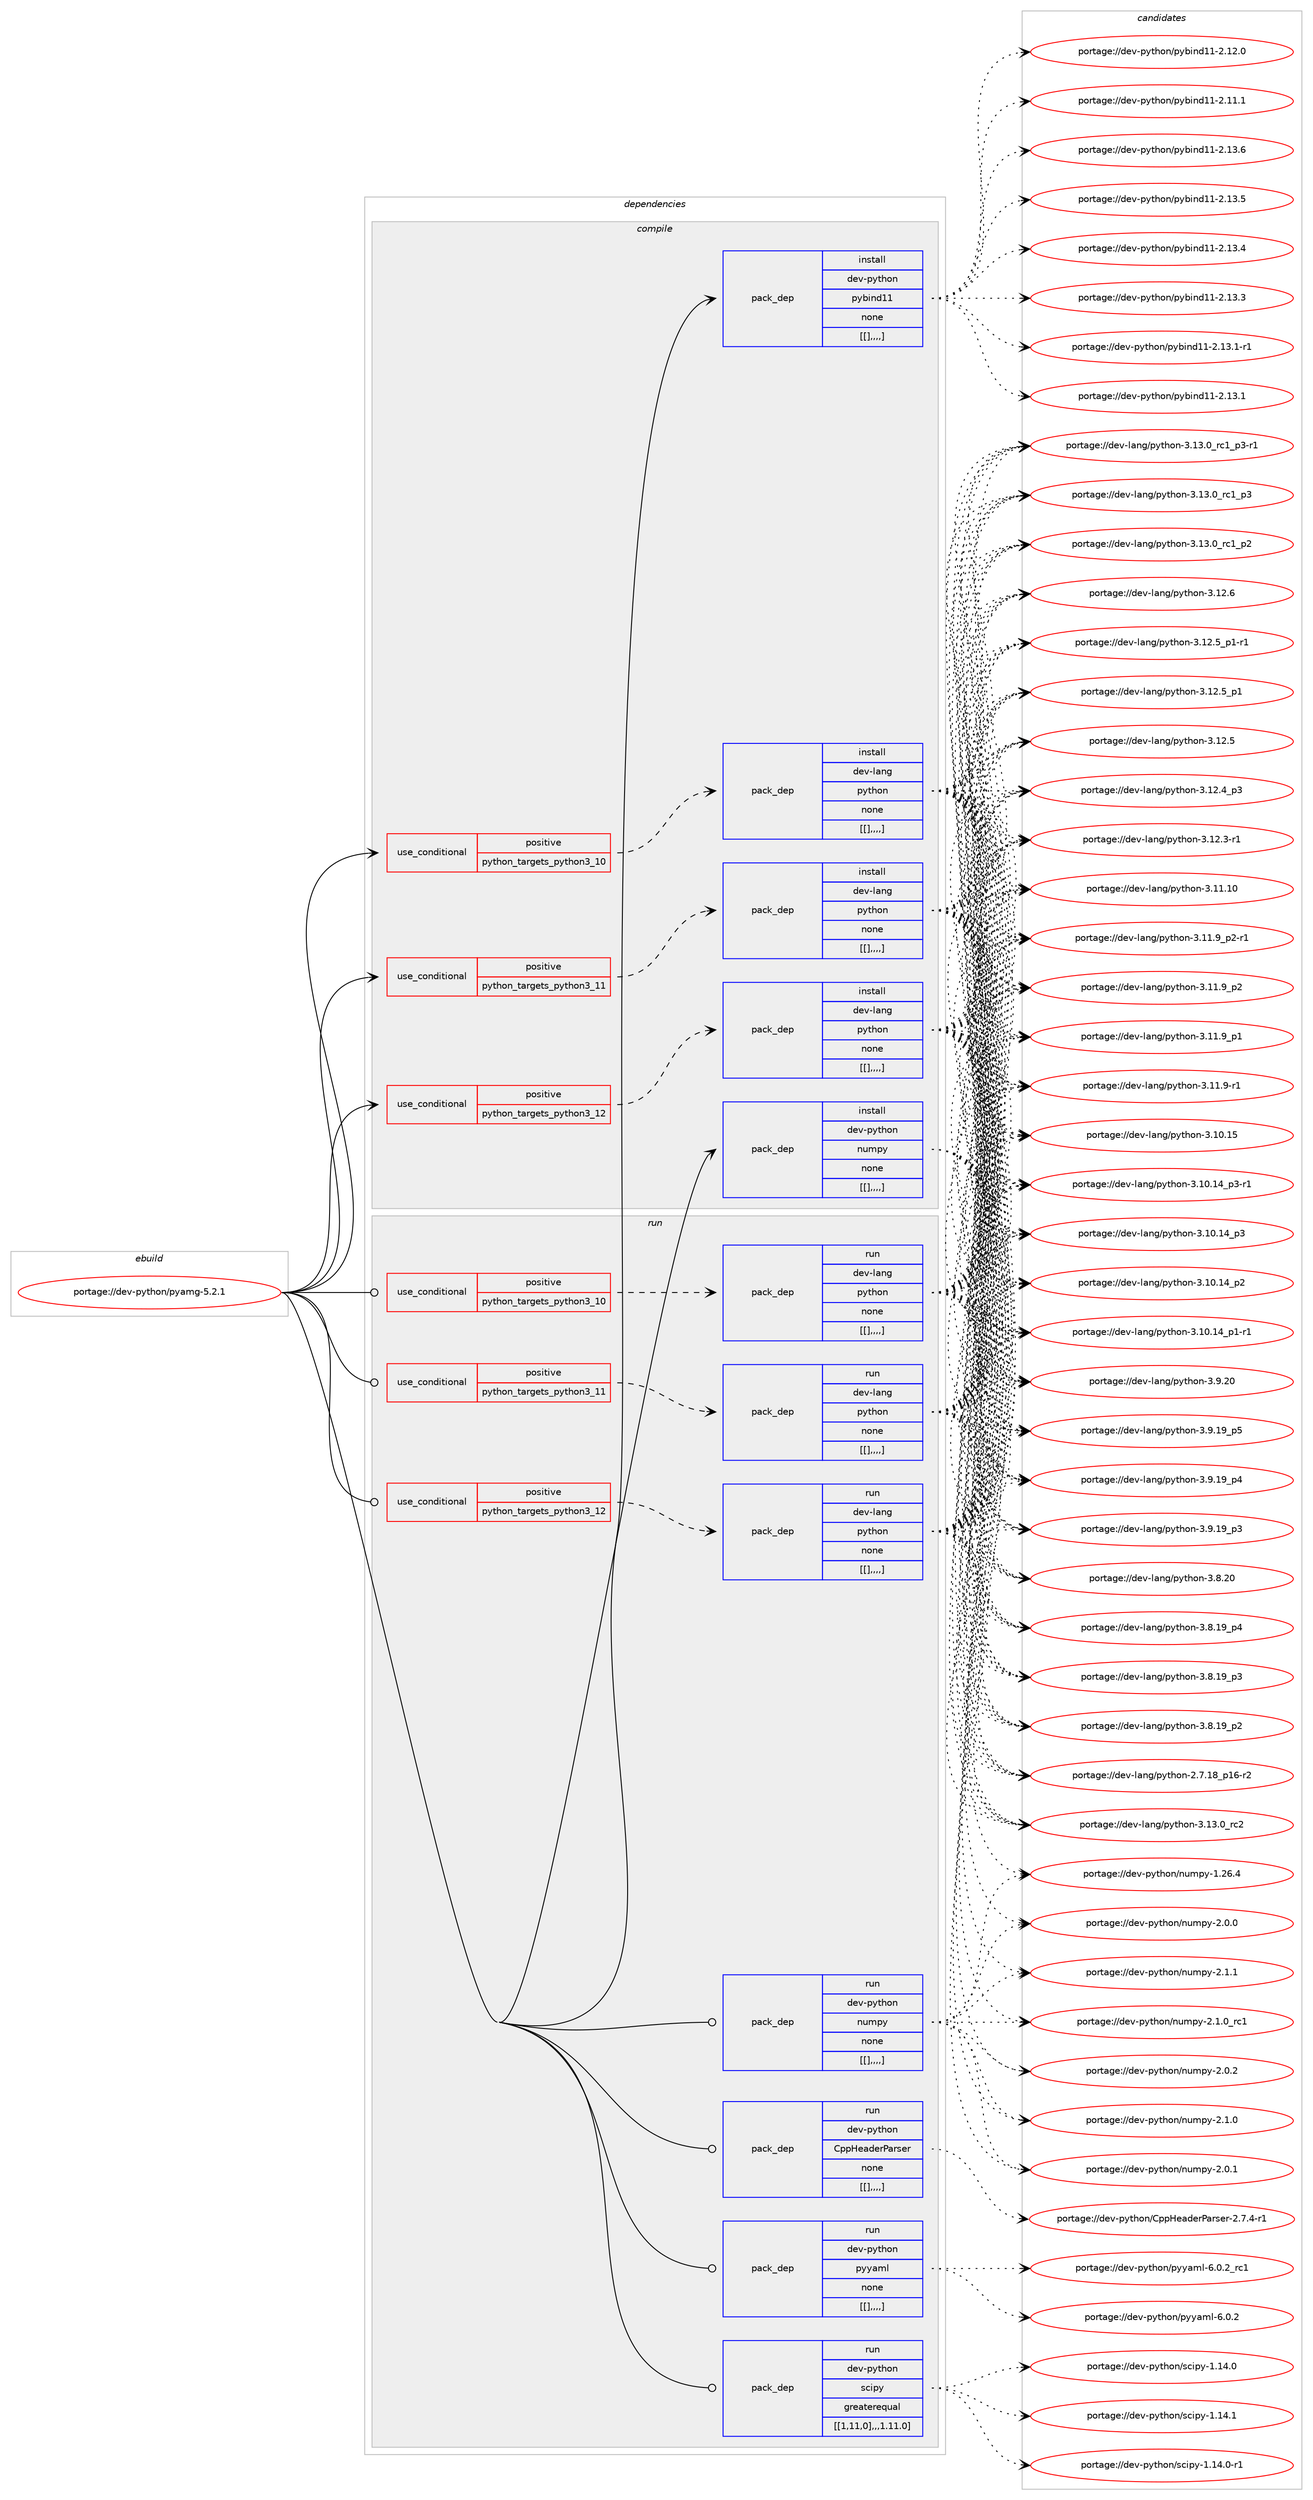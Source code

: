 digraph prolog {

# *************
# Graph options
# *************

newrank=true;
concentrate=true;
compound=true;
graph [rankdir=LR,fontname=Helvetica,fontsize=10,ranksep=1.5];#, ranksep=2.5, nodesep=0.2];
edge  [arrowhead=vee];
node  [fontname=Helvetica,fontsize=10];

# **********
# The ebuild
# **********

subgraph cluster_leftcol {
color=gray;
label=<<i>ebuild</i>>;
id [label="portage://dev-python/pyamg-5.2.1", color=red, width=4, href="../dev-python/pyamg-5.2.1.svg"];
}

# ****************
# The dependencies
# ****************

subgraph cluster_midcol {
color=gray;
label=<<i>dependencies</i>>;
subgraph cluster_compile {
fillcolor="#eeeeee";
style=filled;
label=<<i>compile</i>>;
subgraph cond37279 {
dependency157007 [label=<<TABLE BORDER="0" CELLBORDER="1" CELLSPACING="0" CELLPADDING="4"><TR><TD ROWSPAN="3" CELLPADDING="10">use_conditional</TD></TR><TR><TD>positive</TD></TR><TR><TD>python_targets_python3_10</TD></TR></TABLE>>, shape=none, color=red];
subgraph pack118508 {
dependency157008 [label=<<TABLE BORDER="0" CELLBORDER="1" CELLSPACING="0" CELLPADDING="4" WIDTH="220"><TR><TD ROWSPAN="6" CELLPADDING="30">pack_dep</TD></TR><TR><TD WIDTH="110">install</TD></TR><TR><TD>dev-lang</TD></TR><TR><TD>python</TD></TR><TR><TD>none</TD></TR><TR><TD>[[],,,,]</TD></TR></TABLE>>, shape=none, color=blue];
}
dependency157007:e -> dependency157008:w [weight=20,style="dashed",arrowhead="vee"];
}
id:e -> dependency157007:w [weight=20,style="solid",arrowhead="vee"];
subgraph cond37280 {
dependency157009 [label=<<TABLE BORDER="0" CELLBORDER="1" CELLSPACING="0" CELLPADDING="4"><TR><TD ROWSPAN="3" CELLPADDING="10">use_conditional</TD></TR><TR><TD>positive</TD></TR><TR><TD>python_targets_python3_11</TD></TR></TABLE>>, shape=none, color=red];
subgraph pack118509 {
dependency157010 [label=<<TABLE BORDER="0" CELLBORDER="1" CELLSPACING="0" CELLPADDING="4" WIDTH="220"><TR><TD ROWSPAN="6" CELLPADDING="30">pack_dep</TD></TR><TR><TD WIDTH="110">install</TD></TR><TR><TD>dev-lang</TD></TR><TR><TD>python</TD></TR><TR><TD>none</TD></TR><TR><TD>[[],,,,]</TD></TR></TABLE>>, shape=none, color=blue];
}
dependency157009:e -> dependency157010:w [weight=20,style="dashed",arrowhead="vee"];
}
id:e -> dependency157009:w [weight=20,style="solid",arrowhead="vee"];
subgraph cond37281 {
dependency157011 [label=<<TABLE BORDER="0" CELLBORDER="1" CELLSPACING="0" CELLPADDING="4"><TR><TD ROWSPAN="3" CELLPADDING="10">use_conditional</TD></TR><TR><TD>positive</TD></TR><TR><TD>python_targets_python3_12</TD></TR></TABLE>>, shape=none, color=red];
subgraph pack118510 {
dependency157012 [label=<<TABLE BORDER="0" CELLBORDER="1" CELLSPACING="0" CELLPADDING="4" WIDTH="220"><TR><TD ROWSPAN="6" CELLPADDING="30">pack_dep</TD></TR><TR><TD WIDTH="110">install</TD></TR><TR><TD>dev-lang</TD></TR><TR><TD>python</TD></TR><TR><TD>none</TD></TR><TR><TD>[[],,,,]</TD></TR></TABLE>>, shape=none, color=blue];
}
dependency157011:e -> dependency157012:w [weight=20,style="dashed",arrowhead="vee"];
}
id:e -> dependency157011:w [weight=20,style="solid",arrowhead="vee"];
subgraph pack118511 {
dependency157013 [label=<<TABLE BORDER="0" CELLBORDER="1" CELLSPACING="0" CELLPADDING="4" WIDTH="220"><TR><TD ROWSPAN="6" CELLPADDING="30">pack_dep</TD></TR><TR><TD WIDTH="110">install</TD></TR><TR><TD>dev-python</TD></TR><TR><TD>numpy</TD></TR><TR><TD>none</TD></TR><TR><TD>[[],,,,]</TD></TR></TABLE>>, shape=none, color=blue];
}
id:e -> dependency157013:w [weight=20,style="solid",arrowhead="vee"];
subgraph pack118512 {
dependency157014 [label=<<TABLE BORDER="0" CELLBORDER="1" CELLSPACING="0" CELLPADDING="4" WIDTH="220"><TR><TD ROWSPAN="6" CELLPADDING="30">pack_dep</TD></TR><TR><TD WIDTH="110">install</TD></TR><TR><TD>dev-python</TD></TR><TR><TD>pybind11</TD></TR><TR><TD>none</TD></TR><TR><TD>[[],,,,]</TD></TR></TABLE>>, shape=none, color=blue];
}
id:e -> dependency157014:w [weight=20,style="solid",arrowhead="vee"];
}
subgraph cluster_compileandrun {
fillcolor="#eeeeee";
style=filled;
label=<<i>compile and run</i>>;
}
subgraph cluster_run {
fillcolor="#eeeeee";
style=filled;
label=<<i>run</i>>;
subgraph cond37282 {
dependency157015 [label=<<TABLE BORDER="0" CELLBORDER="1" CELLSPACING="0" CELLPADDING="4"><TR><TD ROWSPAN="3" CELLPADDING="10">use_conditional</TD></TR><TR><TD>positive</TD></TR><TR><TD>python_targets_python3_10</TD></TR></TABLE>>, shape=none, color=red];
subgraph pack118513 {
dependency157016 [label=<<TABLE BORDER="0" CELLBORDER="1" CELLSPACING="0" CELLPADDING="4" WIDTH="220"><TR><TD ROWSPAN="6" CELLPADDING="30">pack_dep</TD></TR><TR><TD WIDTH="110">run</TD></TR><TR><TD>dev-lang</TD></TR><TR><TD>python</TD></TR><TR><TD>none</TD></TR><TR><TD>[[],,,,]</TD></TR></TABLE>>, shape=none, color=blue];
}
dependency157015:e -> dependency157016:w [weight=20,style="dashed",arrowhead="vee"];
}
id:e -> dependency157015:w [weight=20,style="solid",arrowhead="odot"];
subgraph cond37283 {
dependency157017 [label=<<TABLE BORDER="0" CELLBORDER="1" CELLSPACING="0" CELLPADDING="4"><TR><TD ROWSPAN="3" CELLPADDING="10">use_conditional</TD></TR><TR><TD>positive</TD></TR><TR><TD>python_targets_python3_11</TD></TR></TABLE>>, shape=none, color=red];
subgraph pack118514 {
dependency157018 [label=<<TABLE BORDER="0" CELLBORDER="1" CELLSPACING="0" CELLPADDING="4" WIDTH="220"><TR><TD ROWSPAN="6" CELLPADDING="30">pack_dep</TD></TR><TR><TD WIDTH="110">run</TD></TR><TR><TD>dev-lang</TD></TR><TR><TD>python</TD></TR><TR><TD>none</TD></TR><TR><TD>[[],,,,]</TD></TR></TABLE>>, shape=none, color=blue];
}
dependency157017:e -> dependency157018:w [weight=20,style="dashed",arrowhead="vee"];
}
id:e -> dependency157017:w [weight=20,style="solid",arrowhead="odot"];
subgraph cond37284 {
dependency157019 [label=<<TABLE BORDER="0" CELLBORDER="1" CELLSPACING="0" CELLPADDING="4"><TR><TD ROWSPAN="3" CELLPADDING="10">use_conditional</TD></TR><TR><TD>positive</TD></TR><TR><TD>python_targets_python3_12</TD></TR></TABLE>>, shape=none, color=red];
subgraph pack118515 {
dependency157020 [label=<<TABLE BORDER="0" CELLBORDER="1" CELLSPACING="0" CELLPADDING="4" WIDTH="220"><TR><TD ROWSPAN="6" CELLPADDING="30">pack_dep</TD></TR><TR><TD WIDTH="110">run</TD></TR><TR><TD>dev-lang</TD></TR><TR><TD>python</TD></TR><TR><TD>none</TD></TR><TR><TD>[[],,,,]</TD></TR></TABLE>>, shape=none, color=blue];
}
dependency157019:e -> dependency157020:w [weight=20,style="dashed",arrowhead="vee"];
}
id:e -> dependency157019:w [weight=20,style="solid",arrowhead="odot"];
subgraph pack118516 {
dependency157021 [label=<<TABLE BORDER="0" CELLBORDER="1" CELLSPACING="0" CELLPADDING="4" WIDTH="220"><TR><TD ROWSPAN="6" CELLPADDING="30">pack_dep</TD></TR><TR><TD WIDTH="110">run</TD></TR><TR><TD>dev-python</TD></TR><TR><TD>CppHeaderParser</TD></TR><TR><TD>none</TD></TR><TR><TD>[[],,,,]</TD></TR></TABLE>>, shape=none, color=blue];
}
id:e -> dependency157021:w [weight=20,style="solid",arrowhead="odot"];
subgraph pack118517 {
dependency157022 [label=<<TABLE BORDER="0" CELLBORDER="1" CELLSPACING="0" CELLPADDING="4" WIDTH="220"><TR><TD ROWSPAN="6" CELLPADDING="30">pack_dep</TD></TR><TR><TD WIDTH="110">run</TD></TR><TR><TD>dev-python</TD></TR><TR><TD>numpy</TD></TR><TR><TD>none</TD></TR><TR><TD>[[],,,,]</TD></TR></TABLE>>, shape=none, color=blue];
}
id:e -> dependency157022:w [weight=20,style="solid",arrowhead="odot"];
subgraph pack118518 {
dependency157023 [label=<<TABLE BORDER="0" CELLBORDER="1" CELLSPACING="0" CELLPADDING="4" WIDTH="220"><TR><TD ROWSPAN="6" CELLPADDING="30">pack_dep</TD></TR><TR><TD WIDTH="110">run</TD></TR><TR><TD>dev-python</TD></TR><TR><TD>pyyaml</TD></TR><TR><TD>none</TD></TR><TR><TD>[[],,,,]</TD></TR></TABLE>>, shape=none, color=blue];
}
id:e -> dependency157023:w [weight=20,style="solid",arrowhead="odot"];
subgraph pack118519 {
dependency157024 [label=<<TABLE BORDER="0" CELLBORDER="1" CELLSPACING="0" CELLPADDING="4" WIDTH="220"><TR><TD ROWSPAN="6" CELLPADDING="30">pack_dep</TD></TR><TR><TD WIDTH="110">run</TD></TR><TR><TD>dev-python</TD></TR><TR><TD>scipy</TD></TR><TR><TD>greaterequal</TD></TR><TR><TD>[[1,11,0],,,1.11.0]</TD></TR></TABLE>>, shape=none, color=blue];
}
id:e -> dependency157024:w [weight=20,style="solid",arrowhead="odot"];
}
}

# **************
# The candidates
# **************

subgraph cluster_choices {
rank=same;
color=gray;
label=<<i>candidates</i>>;

subgraph choice118508 {
color=black;
nodesep=1;
choice10010111845108971101034711212111610411111045514649514648951149950 [label="portage://dev-lang/python-3.13.0_rc2", color=red, width=4,href="../dev-lang/python-3.13.0_rc2.svg"];
choice1001011184510897110103471121211161041111104551464951464895114994995112514511449 [label="portage://dev-lang/python-3.13.0_rc1_p3-r1", color=red, width=4,href="../dev-lang/python-3.13.0_rc1_p3-r1.svg"];
choice100101118451089711010347112121116104111110455146495146489511499499511251 [label="portage://dev-lang/python-3.13.0_rc1_p3", color=red, width=4,href="../dev-lang/python-3.13.0_rc1_p3.svg"];
choice100101118451089711010347112121116104111110455146495146489511499499511250 [label="portage://dev-lang/python-3.13.0_rc1_p2", color=red, width=4,href="../dev-lang/python-3.13.0_rc1_p2.svg"];
choice10010111845108971101034711212111610411111045514649504654 [label="portage://dev-lang/python-3.12.6", color=red, width=4,href="../dev-lang/python-3.12.6.svg"];
choice1001011184510897110103471121211161041111104551464950465395112494511449 [label="portage://dev-lang/python-3.12.5_p1-r1", color=red, width=4,href="../dev-lang/python-3.12.5_p1-r1.svg"];
choice100101118451089711010347112121116104111110455146495046539511249 [label="portage://dev-lang/python-3.12.5_p1", color=red, width=4,href="../dev-lang/python-3.12.5_p1.svg"];
choice10010111845108971101034711212111610411111045514649504653 [label="portage://dev-lang/python-3.12.5", color=red, width=4,href="../dev-lang/python-3.12.5.svg"];
choice100101118451089711010347112121116104111110455146495046529511251 [label="portage://dev-lang/python-3.12.4_p3", color=red, width=4,href="../dev-lang/python-3.12.4_p3.svg"];
choice100101118451089711010347112121116104111110455146495046514511449 [label="portage://dev-lang/python-3.12.3-r1", color=red, width=4,href="../dev-lang/python-3.12.3-r1.svg"];
choice1001011184510897110103471121211161041111104551464949464948 [label="portage://dev-lang/python-3.11.10", color=red, width=4,href="../dev-lang/python-3.11.10.svg"];
choice1001011184510897110103471121211161041111104551464949465795112504511449 [label="portage://dev-lang/python-3.11.9_p2-r1", color=red, width=4,href="../dev-lang/python-3.11.9_p2-r1.svg"];
choice100101118451089711010347112121116104111110455146494946579511250 [label="portage://dev-lang/python-3.11.9_p2", color=red, width=4,href="../dev-lang/python-3.11.9_p2.svg"];
choice100101118451089711010347112121116104111110455146494946579511249 [label="portage://dev-lang/python-3.11.9_p1", color=red, width=4,href="../dev-lang/python-3.11.9_p1.svg"];
choice100101118451089711010347112121116104111110455146494946574511449 [label="portage://dev-lang/python-3.11.9-r1", color=red, width=4,href="../dev-lang/python-3.11.9-r1.svg"];
choice1001011184510897110103471121211161041111104551464948464953 [label="portage://dev-lang/python-3.10.15", color=red, width=4,href="../dev-lang/python-3.10.15.svg"];
choice100101118451089711010347112121116104111110455146494846495295112514511449 [label="portage://dev-lang/python-3.10.14_p3-r1", color=red, width=4,href="../dev-lang/python-3.10.14_p3-r1.svg"];
choice10010111845108971101034711212111610411111045514649484649529511251 [label="portage://dev-lang/python-3.10.14_p3", color=red, width=4,href="../dev-lang/python-3.10.14_p3.svg"];
choice10010111845108971101034711212111610411111045514649484649529511250 [label="portage://dev-lang/python-3.10.14_p2", color=red, width=4,href="../dev-lang/python-3.10.14_p2.svg"];
choice100101118451089711010347112121116104111110455146494846495295112494511449 [label="portage://dev-lang/python-3.10.14_p1-r1", color=red, width=4,href="../dev-lang/python-3.10.14_p1-r1.svg"];
choice10010111845108971101034711212111610411111045514657465048 [label="portage://dev-lang/python-3.9.20", color=red, width=4,href="../dev-lang/python-3.9.20.svg"];
choice100101118451089711010347112121116104111110455146574649579511253 [label="portage://dev-lang/python-3.9.19_p5", color=red, width=4,href="../dev-lang/python-3.9.19_p5.svg"];
choice100101118451089711010347112121116104111110455146574649579511252 [label="portage://dev-lang/python-3.9.19_p4", color=red, width=4,href="../dev-lang/python-3.9.19_p4.svg"];
choice100101118451089711010347112121116104111110455146574649579511251 [label="portage://dev-lang/python-3.9.19_p3", color=red, width=4,href="../dev-lang/python-3.9.19_p3.svg"];
choice10010111845108971101034711212111610411111045514656465048 [label="portage://dev-lang/python-3.8.20", color=red, width=4,href="../dev-lang/python-3.8.20.svg"];
choice100101118451089711010347112121116104111110455146564649579511252 [label="portage://dev-lang/python-3.8.19_p4", color=red, width=4,href="../dev-lang/python-3.8.19_p4.svg"];
choice100101118451089711010347112121116104111110455146564649579511251 [label="portage://dev-lang/python-3.8.19_p3", color=red, width=4,href="../dev-lang/python-3.8.19_p3.svg"];
choice100101118451089711010347112121116104111110455146564649579511250 [label="portage://dev-lang/python-3.8.19_p2", color=red, width=4,href="../dev-lang/python-3.8.19_p2.svg"];
choice100101118451089711010347112121116104111110455046554649569511249544511450 [label="portage://dev-lang/python-2.7.18_p16-r2", color=red, width=4,href="../dev-lang/python-2.7.18_p16-r2.svg"];
dependency157008:e -> choice10010111845108971101034711212111610411111045514649514648951149950:w [style=dotted,weight="100"];
dependency157008:e -> choice1001011184510897110103471121211161041111104551464951464895114994995112514511449:w [style=dotted,weight="100"];
dependency157008:e -> choice100101118451089711010347112121116104111110455146495146489511499499511251:w [style=dotted,weight="100"];
dependency157008:e -> choice100101118451089711010347112121116104111110455146495146489511499499511250:w [style=dotted,weight="100"];
dependency157008:e -> choice10010111845108971101034711212111610411111045514649504654:w [style=dotted,weight="100"];
dependency157008:e -> choice1001011184510897110103471121211161041111104551464950465395112494511449:w [style=dotted,weight="100"];
dependency157008:e -> choice100101118451089711010347112121116104111110455146495046539511249:w [style=dotted,weight="100"];
dependency157008:e -> choice10010111845108971101034711212111610411111045514649504653:w [style=dotted,weight="100"];
dependency157008:e -> choice100101118451089711010347112121116104111110455146495046529511251:w [style=dotted,weight="100"];
dependency157008:e -> choice100101118451089711010347112121116104111110455146495046514511449:w [style=dotted,weight="100"];
dependency157008:e -> choice1001011184510897110103471121211161041111104551464949464948:w [style=dotted,weight="100"];
dependency157008:e -> choice1001011184510897110103471121211161041111104551464949465795112504511449:w [style=dotted,weight="100"];
dependency157008:e -> choice100101118451089711010347112121116104111110455146494946579511250:w [style=dotted,weight="100"];
dependency157008:e -> choice100101118451089711010347112121116104111110455146494946579511249:w [style=dotted,weight="100"];
dependency157008:e -> choice100101118451089711010347112121116104111110455146494946574511449:w [style=dotted,weight="100"];
dependency157008:e -> choice1001011184510897110103471121211161041111104551464948464953:w [style=dotted,weight="100"];
dependency157008:e -> choice100101118451089711010347112121116104111110455146494846495295112514511449:w [style=dotted,weight="100"];
dependency157008:e -> choice10010111845108971101034711212111610411111045514649484649529511251:w [style=dotted,weight="100"];
dependency157008:e -> choice10010111845108971101034711212111610411111045514649484649529511250:w [style=dotted,weight="100"];
dependency157008:e -> choice100101118451089711010347112121116104111110455146494846495295112494511449:w [style=dotted,weight="100"];
dependency157008:e -> choice10010111845108971101034711212111610411111045514657465048:w [style=dotted,weight="100"];
dependency157008:e -> choice100101118451089711010347112121116104111110455146574649579511253:w [style=dotted,weight="100"];
dependency157008:e -> choice100101118451089711010347112121116104111110455146574649579511252:w [style=dotted,weight="100"];
dependency157008:e -> choice100101118451089711010347112121116104111110455146574649579511251:w [style=dotted,weight="100"];
dependency157008:e -> choice10010111845108971101034711212111610411111045514656465048:w [style=dotted,weight="100"];
dependency157008:e -> choice100101118451089711010347112121116104111110455146564649579511252:w [style=dotted,weight="100"];
dependency157008:e -> choice100101118451089711010347112121116104111110455146564649579511251:w [style=dotted,weight="100"];
dependency157008:e -> choice100101118451089711010347112121116104111110455146564649579511250:w [style=dotted,weight="100"];
dependency157008:e -> choice100101118451089711010347112121116104111110455046554649569511249544511450:w [style=dotted,weight="100"];
}
subgraph choice118509 {
color=black;
nodesep=1;
choice10010111845108971101034711212111610411111045514649514648951149950 [label="portage://dev-lang/python-3.13.0_rc2", color=red, width=4,href="../dev-lang/python-3.13.0_rc2.svg"];
choice1001011184510897110103471121211161041111104551464951464895114994995112514511449 [label="portage://dev-lang/python-3.13.0_rc1_p3-r1", color=red, width=4,href="../dev-lang/python-3.13.0_rc1_p3-r1.svg"];
choice100101118451089711010347112121116104111110455146495146489511499499511251 [label="portage://dev-lang/python-3.13.0_rc1_p3", color=red, width=4,href="../dev-lang/python-3.13.0_rc1_p3.svg"];
choice100101118451089711010347112121116104111110455146495146489511499499511250 [label="portage://dev-lang/python-3.13.0_rc1_p2", color=red, width=4,href="../dev-lang/python-3.13.0_rc1_p2.svg"];
choice10010111845108971101034711212111610411111045514649504654 [label="portage://dev-lang/python-3.12.6", color=red, width=4,href="../dev-lang/python-3.12.6.svg"];
choice1001011184510897110103471121211161041111104551464950465395112494511449 [label="portage://dev-lang/python-3.12.5_p1-r1", color=red, width=4,href="../dev-lang/python-3.12.5_p1-r1.svg"];
choice100101118451089711010347112121116104111110455146495046539511249 [label="portage://dev-lang/python-3.12.5_p1", color=red, width=4,href="../dev-lang/python-3.12.5_p1.svg"];
choice10010111845108971101034711212111610411111045514649504653 [label="portage://dev-lang/python-3.12.5", color=red, width=4,href="../dev-lang/python-3.12.5.svg"];
choice100101118451089711010347112121116104111110455146495046529511251 [label="portage://dev-lang/python-3.12.4_p3", color=red, width=4,href="../dev-lang/python-3.12.4_p3.svg"];
choice100101118451089711010347112121116104111110455146495046514511449 [label="portage://dev-lang/python-3.12.3-r1", color=red, width=4,href="../dev-lang/python-3.12.3-r1.svg"];
choice1001011184510897110103471121211161041111104551464949464948 [label="portage://dev-lang/python-3.11.10", color=red, width=4,href="../dev-lang/python-3.11.10.svg"];
choice1001011184510897110103471121211161041111104551464949465795112504511449 [label="portage://dev-lang/python-3.11.9_p2-r1", color=red, width=4,href="../dev-lang/python-3.11.9_p2-r1.svg"];
choice100101118451089711010347112121116104111110455146494946579511250 [label="portage://dev-lang/python-3.11.9_p2", color=red, width=4,href="../dev-lang/python-3.11.9_p2.svg"];
choice100101118451089711010347112121116104111110455146494946579511249 [label="portage://dev-lang/python-3.11.9_p1", color=red, width=4,href="../dev-lang/python-3.11.9_p1.svg"];
choice100101118451089711010347112121116104111110455146494946574511449 [label="portage://dev-lang/python-3.11.9-r1", color=red, width=4,href="../dev-lang/python-3.11.9-r1.svg"];
choice1001011184510897110103471121211161041111104551464948464953 [label="portage://dev-lang/python-3.10.15", color=red, width=4,href="../dev-lang/python-3.10.15.svg"];
choice100101118451089711010347112121116104111110455146494846495295112514511449 [label="portage://dev-lang/python-3.10.14_p3-r1", color=red, width=4,href="../dev-lang/python-3.10.14_p3-r1.svg"];
choice10010111845108971101034711212111610411111045514649484649529511251 [label="portage://dev-lang/python-3.10.14_p3", color=red, width=4,href="../dev-lang/python-3.10.14_p3.svg"];
choice10010111845108971101034711212111610411111045514649484649529511250 [label="portage://dev-lang/python-3.10.14_p2", color=red, width=4,href="../dev-lang/python-3.10.14_p2.svg"];
choice100101118451089711010347112121116104111110455146494846495295112494511449 [label="portage://dev-lang/python-3.10.14_p1-r1", color=red, width=4,href="../dev-lang/python-3.10.14_p1-r1.svg"];
choice10010111845108971101034711212111610411111045514657465048 [label="portage://dev-lang/python-3.9.20", color=red, width=4,href="../dev-lang/python-3.9.20.svg"];
choice100101118451089711010347112121116104111110455146574649579511253 [label="portage://dev-lang/python-3.9.19_p5", color=red, width=4,href="../dev-lang/python-3.9.19_p5.svg"];
choice100101118451089711010347112121116104111110455146574649579511252 [label="portage://dev-lang/python-3.9.19_p4", color=red, width=4,href="../dev-lang/python-3.9.19_p4.svg"];
choice100101118451089711010347112121116104111110455146574649579511251 [label="portage://dev-lang/python-3.9.19_p3", color=red, width=4,href="../dev-lang/python-3.9.19_p3.svg"];
choice10010111845108971101034711212111610411111045514656465048 [label="portage://dev-lang/python-3.8.20", color=red, width=4,href="../dev-lang/python-3.8.20.svg"];
choice100101118451089711010347112121116104111110455146564649579511252 [label="portage://dev-lang/python-3.8.19_p4", color=red, width=4,href="../dev-lang/python-3.8.19_p4.svg"];
choice100101118451089711010347112121116104111110455146564649579511251 [label="portage://dev-lang/python-3.8.19_p3", color=red, width=4,href="../dev-lang/python-3.8.19_p3.svg"];
choice100101118451089711010347112121116104111110455146564649579511250 [label="portage://dev-lang/python-3.8.19_p2", color=red, width=4,href="../dev-lang/python-3.8.19_p2.svg"];
choice100101118451089711010347112121116104111110455046554649569511249544511450 [label="portage://dev-lang/python-2.7.18_p16-r2", color=red, width=4,href="../dev-lang/python-2.7.18_p16-r2.svg"];
dependency157010:e -> choice10010111845108971101034711212111610411111045514649514648951149950:w [style=dotted,weight="100"];
dependency157010:e -> choice1001011184510897110103471121211161041111104551464951464895114994995112514511449:w [style=dotted,weight="100"];
dependency157010:e -> choice100101118451089711010347112121116104111110455146495146489511499499511251:w [style=dotted,weight="100"];
dependency157010:e -> choice100101118451089711010347112121116104111110455146495146489511499499511250:w [style=dotted,weight="100"];
dependency157010:e -> choice10010111845108971101034711212111610411111045514649504654:w [style=dotted,weight="100"];
dependency157010:e -> choice1001011184510897110103471121211161041111104551464950465395112494511449:w [style=dotted,weight="100"];
dependency157010:e -> choice100101118451089711010347112121116104111110455146495046539511249:w [style=dotted,weight="100"];
dependency157010:e -> choice10010111845108971101034711212111610411111045514649504653:w [style=dotted,weight="100"];
dependency157010:e -> choice100101118451089711010347112121116104111110455146495046529511251:w [style=dotted,weight="100"];
dependency157010:e -> choice100101118451089711010347112121116104111110455146495046514511449:w [style=dotted,weight="100"];
dependency157010:e -> choice1001011184510897110103471121211161041111104551464949464948:w [style=dotted,weight="100"];
dependency157010:e -> choice1001011184510897110103471121211161041111104551464949465795112504511449:w [style=dotted,weight="100"];
dependency157010:e -> choice100101118451089711010347112121116104111110455146494946579511250:w [style=dotted,weight="100"];
dependency157010:e -> choice100101118451089711010347112121116104111110455146494946579511249:w [style=dotted,weight="100"];
dependency157010:e -> choice100101118451089711010347112121116104111110455146494946574511449:w [style=dotted,weight="100"];
dependency157010:e -> choice1001011184510897110103471121211161041111104551464948464953:w [style=dotted,weight="100"];
dependency157010:e -> choice100101118451089711010347112121116104111110455146494846495295112514511449:w [style=dotted,weight="100"];
dependency157010:e -> choice10010111845108971101034711212111610411111045514649484649529511251:w [style=dotted,weight="100"];
dependency157010:e -> choice10010111845108971101034711212111610411111045514649484649529511250:w [style=dotted,weight="100"];
dependency157010:e -> choice100101118451089711010347112121116104111110455146494846495295112494511449:w [style=dotted,weight="100"];
dependency157010:e -> choice10010111845108971101034711212111610411111045514657465048:w [style=dotted,weight="100"];
dependency157010:e -> choice100101118451089711010347112121116104111110455146574649579511253:w [style=dotted,weight="100"];
dependency157010:e -> choice100101118451089711010347112121116104111110455146574649579511252:w [style=dotted,weight="100"];
dependency157010:e -> choice100101118451089711010347112121116104111110455146574649579511251:w [style=dotted,weight="100"];
dependency157010:e -> choice10010111845108971101034711212111610411111045514656465048:w [style=dotted,weight="100"];
dependency157010:e -> choice100101118451089711010347112121116104111110455146564649579511252:w [style=dotted,weight="100"];
dependency157010:e -> choice100101118451089711010347112121116104111110455146564649579511251:w [style=dotted,weight="100"];
dependency157010:e -> choice100101118451089711010347112121116104111110455146564649579511250:w [style=dotted,weight="100"];
dependency157010:e -> choice100101118451089711010347112121116104111110455046554649569511249544511450:w [style=dotted,weight="100"];
}
subgraph choice118510 {
color=black;
nodesep=1;
choice10010111845108971101034711212111610411111045514649514648951149950 [label="portage://dev-lang/python-3.13.0_rc2", color=red, width=4,href="../dev-lang/python-3.13.0_rc2.svg"];
choice1001011184510897110103471121211161041111104551464951464895114994995112514511449 [label="portage://dev-lang/python-3.13.0_rc1_p3-r1", color=red, width=4,href="../dev-lang/python-3.13.0_rc1_p3-r1.svg"];
choice100101118451089711010347112121116104111110455146495146489511499499511251 [label="portage://dev-lang/python-3.13.0_rc1_p3", color=red, width=4,href="../dev-lang/python-3.13.0_rc1_p3.svg"];
choice100101118451089711010347112121116104111110455146495146489511499499511250 [label="portage://dev-lang/python-3.13.0_rc1_p2", color=red, width=4,href="../dev-lang/python-3.13.0_rc1_p2.svg"];
choice10010111845108971101034711212111610411111045514649504654 [label="portage://dev-lang/python-3.12.6", color=red, width=4,href="../dev-lang/python-3.12.6.svg"];
choice1001011184510897110103471121211161041111104551464950465395112494511449 [label="portage://dev-lang/python-3.12.5_p1-r1", color=red, width=4,href="../dev-lang/python-3.12.5_p1-r1.svg"];
choice100101118451089711010347112121116104111110455146495046539511249 [label="portage://dev-lang/python-3.12.5_p1", color=red, width=4,href="../dev-lang/python-3.12.5_p1.svg"];
choice10010111845108971101034711212111610411111045514649504653 [label="portage://dev-lang/python-3.12.5", color=red, width=4,href="../dev-lang/python-3.12.5.svg"];
choice100101118451089711010347112121116104111110455146495046529511251 [label="portage://dev-lang/python-3.12.4_p3", color=red, width=4,href="../dev-lang/python-3.12.4_p3.svg"];
choice100101118451089711010347112121116104111110455146495046514511449 [label="portage://dev-lang/python-3.12.3-r1", color=red, width=4,href="../dev-lang/python-3.12.3-r1.svg"];
choice1001011184510897110103471121211161041111104551464949464948 [label="portage://dev-lang/python-3.11.10", color=red, width=4,href="../dev-lang/python-3.11.10.svg"];
choice1001011184510897110103471121211161041111104551464949465795112504511449 [label="portage://dev-lang/python-3.11.9_p2-r1", color=red, width=4,href="../dev-lang/python-3.11.9_p2-r1.svg"];
choice100101118451089711010347112121116104111110455146494946579511250 [label="portage://dev-lang/python-3.11.9_p2", color=red, width=4,href="../dev-lang/python-3.11.9_p2.svg"];
choice100101118451089711010347112121116104111110455146494946579511249 [label="portage://dev-lang/python-3.11.9_p1", color=red, width=4,href="../dev-lang/python-3.11.9_p1.svg"];
choice100101118451089711010347112121116104111110455146494946574511449 [label="portage://dev-lang/python-3.11.9-r1", color=red, width=4,href="../dev-lang/python-3.11.9-r1.svg"];
choice1001011184510897110103471121211161041111104551464948464953 [label="portage://dev-lang/python-3.10.15", color=red, width=4,href="../dev-lang/python-3.10.15.svg"];
choice100101118451089711010347112121116104111110455146494846495295112514511449 [label="portage://dev-lang/python-3.10.14_p3-r1", color=red, width=4,href="../dev-lang/python-3.10.14_p3-r1.svg"];
choice10010111845108971101034711212111610411111045514649484649529511251 [label="portage://dev-lang/python-3.10.14_p3", color=red, width=4,href="../dev-lang/python-3.10.14_p3.svg"];
choice10010111845108971101034711212111610411111045514649484649529511250 [label="portage://dev-lang/python-3.10.14_p2", color=red, width=4,href="../dev-lang/python-3.10.14_p2.svg"];
choice100101118451089711010347112121116104111110455146494846495295112494511449 [label="portage://dev-lang/python-3.10.14_p1-r1", color=red, width=4,href="../dev-lang/python-3.10.14_p1-r1.svg"];
choice10010111845108971101034711212111610411111045514657465048 [label="portage://dev-lang/python-3.9.20", color=red, width=4,href="../dev-lang/python-3.9.20.svg"];
choice100101118451089711010347112121116104111110455146574649579511253 [label="portage://dev-lang/python-3.9.19_p5", color=red, width=4,href="../dev-lang/python-3.9.19_p5.svg"];
choice100101118451089711010347112121116104111110455146574649579511252 [label="portage://dev-lang/python-3.9.19_p4", color=red, width=4,href="../dev-lang/python-3.9.19_p4.svg"];
choice100101118451089711010347112121116104111110455146574649579511251 [label="portage://dev-lang/python-3.9.19_p3", color=red, width=4,href="../dev-lang/python-3.9.19_p3.svg"];
choice10010111845108971101034711212111610411111045514656465048 [label="portage://dev-lang/python-3.8.20", color=red, width=4,href="../dev-lang/python-3.8.20.svg"];
choice100101118451089711010347112121116104111110455146564649579511252 [label="portage://dev-lang/python-3.8.19_p4", color=red, width=4,href="../dev-lang/python-3.8.19_p4.svg"];
choice100101118451089711010347112121116104111110455146564649579511251 [label="portage://dev-lang/python-3.8.19_p3", color=red, width=4,href="../dev-lang/python-3.8.19_p3.svg"];
choice100101118451089711010347112121116104111110455146564649579511250 [label="portage://dev-lang/python-3.8.19_p2", color=red, width=4,href="../dev-lang/python-3.8.19_p2.svg"];
choice100101118451089711010347112121116104111110455046554649569511249544511450 [label="portage://dev-lang/python-2.7.18_p16-r2", color=red, width=4,href="../dev-lang/python-2.7.18_p16-r2.svg"];
dependency157012:e -> choice10010111845108971101034711212111610411111045514649514648951149950:w [style=dotted,weight="100"];
dependency157012:e -> choice1001011184510897110103471121211161041111104551464951464895114994995112514511449:w [style=dotted,weight="100"];
dependency157012:e -> choice100101118451089711010347112121116104111110455146495146489511499499511251:w [style=dotted,weight="100"];
dependency157012:e -> choice100101118451089711010347112121116104111110455146495146489511499499511250:w [style=dotted,weight="100"];
dependency157012:e -> choice10010111845108971101034711212111610411111045514649504654:w [style=dotted,weight="100"];
dependency157012:e -> choice1001011184510897110103471121211161041111104551464950465395112494511449:w [style=dotted,weight="100"];
dependency157012:e -> choice100101118451089711010347112121116104111110455146495046539511249:w [style=dotted,weight="100"];
dependency157012:e -> choice10010111845108971101034711212111610411111045514649504653:w [style=dotted,weight="100"];
dependency157012:e -> choice100101118451089711010347112121116104111110455146495046529511251:w [style=dotted,weight="100"];
dependency157012:e -> choice100101118451089711010347112121116104111110455146495046514511449:w [style=dotted,weight="100"];
dependency157012:e -> choice1001011184510897110103471121211161041111104551464949464948:w [style=dotted,weight="100"];
dependency157012:e -> choice1001011184510897110103471121211161041111104551464949465795112504511449:w [style=dotted,weight="100"];
dependency157012:e -> choice100101118451089711010347112121116104111110455146494946579511250:w [style=dotted,weight="100"];
dependency157012:e -> choice100101118451089711010347112121116104111110455146494946579511249:w [style=dotted,weight="100"];
dependency157012:e -> choice100101118451089711010347112121116104111110455146494946574511449:w [style=dotted,weight="100"];
dependency157012:e -> choice1001011184510897110103471121211161041111104551464948464953:w [style=dotted,weight="100"];
dependency157012:e -> choice100101118451089711010347112121116104111110455146494846495295112514511449:w [style=dotted,weight="100"];
dependency157012:e -> choice10010111845108971101034711212111610411111045514649484649529511251:w [style=dotted,weight="100"];
dependency157012:e -> choice10010111845108971101034711212111610411111045514649484649529511250:w [style=dotted,weight="100"];
dependency157012:e -> choice100101118451089711010347112121116104111110455146494846495295112494511449:w [style=dotted,weight="100"];
dependency157012:e -> choice10010111845108971101034711212111610411111045514657465048:w [style=dotted,weight="100"];
dependency157012:e -> choice100101118451089711010347112121116104111110455146574649579511253:w [style=dotted,weight="100"];
dependency157012:e -> choice100101118451089711010347112121116104111110455146574649579511252:w [style=dotted,weight="100"];
dependency157012:e -> choice100101118451089711010347112121116104111110455146574649579511251:w [style=dotted,weight="100"];
dependency157012:e -> choice10010111845108971101034711212111610411111045514656465048:w [style=dotted,weight="100"];
dependency157012:e -> choice100101118451089711010347112121116104111110455146564649579511252:w [style=dotted,weight="100"];
dependency157012:e -> choice100101118451089711010347112121116104111110455146564649579511251:w [style=dotted,weight="100"];
dependency157012:e -> choice100101118451089711010347112121116104111110455146564649579511250:w [style=dotted,weight="100"];
dependency157012:e -> choice100101118451089711010347112121116104111110455046554649569511249544511450:w [style=dotted,weight="100"];
}
subgraph choice118511 {
color=black;
nodesep=1;
choice1001011184511212111610411111047110117109112121455046494649 [label="portage://dev-python/numpy-2.1.1", color=red, width=4,href="../dev-python/numpy-2.1.1.svg"];
choice1001011184511212111610411111047110117109112121455046494648951149949 [label="portage://dev-python/numpy-2.1.0_rc1", color=red, width=4,href="../dev-python/numpy-2.1.0_rc1.svg"];
choice1001011184511212111610411111047110117109112121455046494648 [label="portage://dev-python/numpy-2.1.0", color=red, width=4,href="../dev-python/numpy-2.1.0.svg"];
choice1001011184511212111610411111047110117109112121455046484650 [label="portage://dev-python/numpy-2.0.2", color=red, width=4,href="../dev-python/numpy-2.0.2.svg"];
choice1001011184511212111610411111047110117109112121455046484649 [label="portage://dev-python/numpy-2.0.1", color=red, width=4,href="../dev-python/numpy-2.0.1.svg"];
choice1001011184511212111610411111047110117109112121455046484648 [label="portage://dev-python/numpy-2.0.0", color=red, width=4,href="../dev-python/numpy-2.0.0.svg"];
choice100101118451121211161041111104711011710911212145494650544652 [label="portage://dev-python/numpy-1.26.4", color=red, width=4,href="../dev-python/numpy-1.26.4.svg"];
dependency157013:e -> choice1001011184511212111610411111047110117109112121455046494649:w [style=dotted,weight="100"];
dependency157013:e -> choice1001011184511212111610411111047110117109112121455046494648951149949:w [style=dotted,weight="100"];
dependency157013:e -> choice1001011184511212111610411111047110117109112121455046494648:w [style=dotted,weight="100"];
dependency157013:e -> choice1001011184511212111610411111047110117109112121455046484650:w [style=dotted,weight="100"];
dependency157013:e -> choice1001011184511212111610411111047110117109112121455046484649:w [style=dotted,weight="100"];
dependency157013:e -> choice1001011184511212111610411111047110117109112121455046484648:w [style=dotted,weight="100"];
dependency157013:e -> choice100101118451121211161041111104711011710911212145494650544652:w [style=dotted,weight="100"];
}
subgraph choice118512 {
color=black;
nodesep=1;
choice100101118451121211161041111104711212198105110100494945504649514654 [label="portage://dev-python/pybind11-2.13.6", color=red, width=4,href="../dev-python/pybind11-2.13.6.svg"];
choice100101118451121211161041111104711212198105110100494945504649514653 [label="portage://dev-python/pybind11-2.13.5", color=red, width=4,href="../dev-python/pybind11-2.13.5.svg"];
choice100101118451121211161041111104711212198105110100494945504649514652 [label="portage://dev-python/pybind11-2.13.4", color=red, width=4,href="../dev-python/pybind11-2.13.4.svg"];
choice100101118451121211161041111104711212198105110100494945504649514651 [label="portage://dev-python/pybind11-2.13.3", color=red, width=4,href="../dev-python/pybind11-2.13.3.svg"];
choice1001011184511212111610411111047112121981051101004949455046495146494511449 [label="portage://dev-python/pybind11-2.13.1-r1", color=red, width=4,href="../dev-python/pybind11-2.13.1-r1.svg"];
choice100101118451121211161041111104711212198105110100494945504649514649 [label="portage://dev-python/pybind11-2.13.1", color=red, width=4,href="../dev-python/pybind11-2.13.1.svg"];
choice100101118451121211161041111104711212198105110100494945504649504648 [label="portage://dev-python/pybind11-2.12.0", color=red, width=4,href="../dev-python/pybind11-2.12.0.svg"];
choice100101118451121211161041111104711212198105110100494945504649494649 [label="portage://dev-python/pybind11-2.11.1", color=red, width=4,href="../dev-python/pybind11-2.11.1.svg"];
dependency157014:e -> choice100101118451121211161041111104711212198105110100494945504649514654:w [style=dotted,weight="100"];
dependency157014:e -> choice100101118451121211161041111104711212198105110100494945504649514653:w [style=dotted,weight="100"];
dependency157014:e -> choice100101118451121211161041111104711212198105110100494945504649514652:w [style=dotted,weight="100"];
dependency157014:e -> choice100101118451121211161041111104711212198105110100494945504649514651:w [style=dotted,weight="100"];
dependency157014:e -> choice1001011184511212111610411111047112121981051101004949455046495146494511449:w [style=dotted,weight="100"];
dependency157014:e -> choice100101118451121211161041111104711212198105110100494945504649514649:w [style=dotted,weight="100"];
dependency157014:e -> choice100101118451121211161041111104711212198105110100494945504649504648:w [style=dotted,weight="100"];
dependency157014:e -> choice100101118451121211161041111104711212198105110100494945504649494649:w [style=dotted,weight="100"];
}
subgraph choice118513 {
color=black;
nodesep=1;
choice10010111845108971101034711212111610411111045514649514648951149950 [label="portage://dev-lang/python-3.13.0_rc2", color=red, width=4,href="../dev-lang/python-3.13.0_rc2.svg"];
choice1001011184510897110103471121211161041111104551464951464895114994995112514511449 [label="portage://dev-lang/python-3.13.0_rc1_p3-r1", color=red, width=4,href="../dev-lang/python-3.13.0_rc1_p3-r1.svg"];
choice100101118451089711010347112121116104111110455146495146489511499499511251 [label="portage://dev-lang/python-3.13.0_rc1_p3", color=red, width=4,href="../dev-lang/python-3.13.0_rc1_p3.svg"];
choice100101118451089711010347112121116104111110455146495146489511499499511250 [label="portage://dev-lang/python-3.13.0_rc1_p2", color=red, width=4,href="../dev-lang/python-3.13.0_rc1_p2.svg"];
choice10010111845108971101034711212111610411111045514649504654 [label="portage://dev-lang/python-3.12.6", color=red, width=4,href="../dev-lang/python-3.12.6.svg"];
choice1001011184510897110103471121211161041111104551464950465395112494511449 [label="portage://dev-lang/python-3.12.5_p1-r1", color=red, width=4,href="../dev-lang/python-3.12.5_p1-r1.svg"];
choice100101118451089711010347112121116104111110455146495046539511249 [label="portage://dev-lang/python-3.12.5_p1", color=red, width=4,href="../dev-lang/python-3.12.5_p1.svg"];
choice10010111845108971101034711212111610411111045514649504653 [label="portage://dev-lang/python-3.12.5", color=red, width=4,href="../dev-lang/python-3.12.5.svg"];
choice100101118451089711010347112121116104111110455146495046529511251 [label="portage://dev-lang/python-3.12.4_p3", color=red, width=4,href="../dev-lang/python-3.12.4_p3.svg"];
choice100101118451089711010347112121116104111110455146495046514511449 [label="portage://dev-lang/python-3.12.3-r1", color=red, width=4,href="../dev-lang/python-3.12.3-r1.svg"];
choice1001011184510897110103471121211161041111104551464949464948 [label="portage://dev-lang/python-3.11.10", color=red, width=4,href="../dev-lang/python-3.11.10.svg"];
choice1001011184510897110103471121211161041111104551464949465795112504511449 [label="portage://dev-lang/python-3.11.9_p2-r1", color=red, width=4,href="../dev-lang/python-3.11.9_p2-r1.svg"];
choice100101118451089711010347112121116104111110455146494946579511250 [label="portage://dev-lang/python-3.11.9_p2", color=red, width=4,href="../dev-lang/python-3.11.9_p2.svg"];
choice100101118451089711010347112121116104111110455146494946579511249 [label="portage://dev-lang/python-3.11.9_p1", color=red, width=4,href="../dev-lang/python-3.11.9_p1.svg"];
choice100101118451089711010347112121116104111110455146494946574511449 [label="portage://dev-lang/python-3.11.9-r1", color=red, width=4,href="../dev-lang/python-3.11.9-r1.svg"];
choice1001011184510897110103471121211161041111104551464948464953 [label="portage://dev-lang/python-3.10.15", color=red, width=4,href="../dev-lang/python-3.10.15.svg"];
choice100101118451089711010347112121116104111110455146494846495295112514511449 [label="portage://dev-lang/python-3.10.14_p3-r1", color=red, width=4,href="../dev-lang/python-3.10.14_p3-r1.svg"];
choice10010111845108971101034711212111610411111045514649484649529511251 [label="portage://dev-lang/python-3.10.14_p3", color=red, width=4,href="../dev-lang/python-3.10.14_p3.svg"];
choice10010111845108971101034711212111610411111045514649484649529511250 [label="portage://dev-lang/python-3.10.14_p2", color=red, width=4,href="../dev-lang/python-3.10.14_p2.svg"];
choice100101118451089711010347112121116104111110455146494846495295112494511449 [label="portage://dev-lang/python-3.10.14_p1-r1", color=red, width=4,href="../dev-lang/python-3.10.14_p1-r1.svg"];
choice10010111845108971101034711212111610411111045514657465048 [label="portage://dev-lang/python-3.9.20", color=red, width=4,href="../dev-lang/python-3.9.20.svg"];
choice100101118451089711010347112121116104111110455146574649579511253 [label="portage://dev-lang/python-3.9.19_p5", color=red, width=4,href="../dev-lang/python-3.9.19_p5.svg"];
choice100101118451089711010347112121116104111110455146574649579511252 [label="portage://dev-lang/python-3.9.19_p4", color=red, width=4,href="../dev-lang/python-3.9.19_p4.svg"];
choice100101118451089711010347112121116104111110455146574649579511251 [label="portage://dev-lang/python-3.9.19_p3", color=red, width=4,href="../dev-lang/python-3.9.19_p3.svg"];
choice10010111845108971101034711212111610411111045514656465048 [label="portage://dev-lang/python-3.8.20", color=red, width=4,href="../dev-lang/python-3.8.20.svg"];
choice100101118451089711010347112121116104111110455146564649579511252 [label="portage://dev-lang/python-3.8.19_p4", color=red, width=4,href="../dev-lang/python-3.8.19_p4.svg"];
choice100101118451089711010347112121116104111110455146564649579511251 [label="portage://dev-lang/python-3.8.19_p3", color=red, width=4,href="../dev-lang/python-3.8.19_p3.svg"];
choice100101118451089711010347112121116104111110455146564649579511250 [label="portage://dev-lang/python-3.8.19_p2", color=red, width=4,href="../dev-lang/python-3.8.19_p2.svg"];
choice100101118451089711010347112121116104111110455046554649569511249544511450 [label="portage://dev-lang/python-2.7.18_p16-r2", color=red, width=4,href="../dev-lang/python-2.7.18_p16-r2.svg"];
dependency157016:e -> choice10010111845108971101034711212111610411111045514649514648951149950:w [style=dotted,weight="100"];
dependency157016:e -> choice1001011184510897110103471121211161041111104551464951464895114994995112514511449:w [style=dotted,weight="100"];
dependency157016:e -> choice100101118451089711010347112121116104111110455146495146489511499499511251:w [style=dotted,weight="100"];
dependency157016:e -> choice100101118451089711010347112121116104111110455146495146489511499499511250:w [style=dotted,weight="100"];
dependency157016:e -> choice10010111845108971101034711212111610411111045514649504654:w [style=dotted,weight="100"];
dependency157016:e -> choice1001011184510897110103471121211161041111104551464950465395112494511449:w [style=dotted,weight="100"];
dependency157016:e -> choice100101118451089711010347112121116104111110455146495046539511249:w [style=dotted,weight="100"];
dependency157016:e -> choice10010111845108971101034711212111610411111045514649504653:w [style=dotted,weight="100"];
dependency157016:e -> choice100101118451089711010347112121116104111110455146495046529511251:w [style=dotted,weight="100"];
dependency157016:e -> choice100101118451089711010347112121116104111110455146495046514511449:w [style=dotted,weight="100"];
dependency157016:e -> choice1001011184510897110103471121211161041111104551464949464948:w [style=dotted,weight="100"];
dependency157016:e -> choice1001011184510897110103471121211161041111104551464949465795112504511449:w [style=dotted,weight="100"];
dependency157016:e -> choice100101118451089711010347112121116104111110455146494946579511250:w [style=dotted,weight="100"];
dependency157016:e -> choice100101118451089711010347112121116104111110455146494946579511249:w [style=dotted,weight="100"];
dependency157016:e -> choice100101118451089711010347112121116104111110455146494946574511449:w [style=dotted,weight="100"];
dependency157016:e -> choice1001011184510897110103471121211161041111104551464948464953:w [style=dotted,weight="100"];
dependency157016:e -> choice100101118451089711010347112121116104111110455146494846495295112514511449:w [style=dotted,weight="100"];
dependency157016:e -> choice10010111845108971101034711212111610411111045514649484649529511251:w [style=dotted,weight="100"];
dependency157016:e -> choice10010111845108971101034711212111610411111045514649484649529511250:w [style=dotted,weight="100"];
dependency157016:e -> choice100101118451089711010347112121116104111110455146494846495295112494511449:w [style=dotted,weight="100"];
dependency157016:e -> choice10010111845108971101034711212111610411111045514657465048:w [style=dotted,weight="100"];
dependency157016:e -> choice100101118451089711010347112121116104111110455146574649579511253:w [style=dotted,weight="100"];
dependency157016:e -> choice100101118451089711010347112121116104111110455146574649579511252:w [style=dotted,weight="100"];
dependency157016:e -> choice100101118451089711010347112121116104111110455146574649579511251:w [style=dotted,weight="100"];
dependency157016:e -> choice10010111845108971101034711212111610411111045514656465048:w [style=dotted,weight="100"];
dependency157016:e -> choice100101118451089711010347112121116104111110455146564649579511252:w [style=dotted,weight="100"];
dependency157016:e -> choice100101118451089711010347112121116104111110455146564649579511251:w [style=dotted,weight="100"];
dependency157016:e -> choice100101118451089711010347112121116104111110455146564649579511250:w [style=dotted,weight="100"];
dependency157016:e -> choice100101118451089711010347112121116104111110455046554649569511249544511450:w [style=dotted,weight="100"];
}
subgraph choice118514 {
color=black;
nodesep=1;
choice10010111845108971101034711212111610411111045514649514648951149950 [label="portage://dev-lang/python-3.13.0_rc2", color=red, width=4,href="../dev-lang/python-3.13.0_rc2.svg"];
choice1001011184510897110103471121211161041111104551464951464895114994995112514511449 [label="portage://dev-lang/python-3.13.0_rc1_p3-r1", color=red, width=4,href="../dev-lang/python-3.13.0_rc1_p3-r1.svg"];
choice100101118451089711010347112121116104111110455146495146489511499499511251 [label="portage://dev-lang/python-3.13.0_rc1_p3", color=red, width=4,href="../dev-lang/python-3.13.0_rc1_p3.svg"];
choice100101118451089711010347112121116104111110455146495146489511499499511250 [label="portage://dev-lang/python-3.13.0_rc1_p2", color=red, width=4,href="../dev-lang/python-3.13.0_rc1_p2.svg"];
choice10010111845108971101034711212111610411111045514649504654 [label="portage://dev-lang/python-3.12.6", color=red, width=4,href="../dev-lang/python-3.12.6.svg"];
choice1001011184510897110103471121211161041111104551464950465395112494511449 [label="portage://dev-lang/python-3.12.5_p1-r1", color=red, width=4,href="../dev-lang/python-3.12.5_p1-r1.svg"];
choice100101118451089711010347112121116104111110455146495046539511249 [label="portage://dev-lang/python-3.12.5_p1", color=red, width=4,href="../dev-lang/python-3.12.5_p1.svg"];
choice10010111845108971101034711212111610411111045514649504653 [label="portage://dev-lang/python-3.12.5", color=red, width=4,href="../dev-lang/python-3.12.5.svg"];
choice100101118451089711010347112121116104111110455146495046529511251 [label="portage://dev-lang/python-3.12.4_p3", color=red, width=4,href="../dev-lang/python-3.12.4_p3.svg"];
choice100101118451089711010347112121116104111110455146495046514511449 [label="portage://dev-lang/python-3.12.3-r1", color=red, width=4,href="../dev-lang/python-3.12.3-r1.svg"];
choice1001011184510897110103471121211161041111104551464949464948 [label="portage://dev-lang/python-3.11.10", color=red, width=4,href="../dev-lang/python-3.11.10.svg"];
choice1001011184510897110103471121211161041111104551464949465795112504511449 [label="portage://dev-lang/python-3.11.9_p2-r1", color=red, width=4,href="../dev-lang/python-3.11.9_p2-r1.svg"];
choice100101118451089711010347112121116104111110455146494946579511250 [label="portage://dev-lang/python-3.11.9_p2", color=red, width=4,href="../dev-lang/python-3.11.9_p2.svg"];
choice100101118451089711010347112121116104111110455146494946579511249 [label="portage://dev-lang/python-3.11.9_p1", color=red, width=4,href="../dev-lang/python-3.11.9_p1.svg"];
choice100101118451089711010347112121116104111110455146494946574511449 [label="portage://dev-lang/python-3.11.9-r1", color=red, width=4,href="../dev-lang/python-3.11.9-r1.svg"];
choice1001011184510897110103471121211161041111104551464948464953 [label="portage://dev-lang/python-3.10.15", color=red, width=4,href="../dev-lang/python-3.10.15.svg"];
choice100101118451089711010347112121116104111110455146494846495295112514511449 [label="portage://dev-lang/python-3.10.14_p3-r1", color=red, width=4,href="../dev-lang/python-3.10.14_p3-r1.svg"];
choice10010111845108971101034711212111610411111045514649484649529511251 [label="portage://dev-lang/python-3.10.14_p3", color=red, width=4,href="../dev-lang/python-3.10.14_p3.svg"];
choice10010111845108971101034711212111610411111045514649484649529511250 [label="portage://dev-lang/python-3.10.14_p2", color=red, width=4,href="../dev-lang/python-3.10.14_p2.svg"];
choice100101118451089711010347112121116104111110455146494846495295112494511449 [label="portage://dev-lang/python-3.10.14_p1-r1", color=red, width=4,href="../dev-lang/python-3.10.14_p1-r1.svg"];
choice10010111845108971101034711212111610411111045514657465048 [label="portage://dev-lang/python-3.9.20", color=red, width=4,href="../dev-lang/python-3.9.20.svg"];
choice100101118451089711010347112121116104111110455146574649579511253 [label="portage://dev-lang/python-3.9.19_p5", color=red, width=4,href="../dev-lang/python-3.9.19_p5.svg"];
choice100101118451089711010347112121116104111110455146574649579511252 [label="portage://dev-lang/python-3.9.19_p4", color=red, width=4,href="../dev-lang/python-3.9.19_p4.svg"];
choice100101118451089711010347112121116104111110455146574649579511251 [label="portage://dev-lang/python-3.9.19_p3", color=red, width=4,href="../dev-lang/python-3.9.19_p3.svg"];
choice10010111845108971101034711212111610411111045514656465048 [label="portage://dev-lang/python-3.8.20", color=red, width=4,href="../dev-lang/python-3.8.20.svg"];
choice100101118451089711010347112121116104111110455146564649579511252 [label="portage://dev-lang/python-3.8.19_p4", color=red, width=4,href="../dev-lang/python-3.8.19_p4.svg"];
choice100101118451089711010347112121116104111110455146564649579511251 [label="portage://dev-lang/python-3.8.19_p3", color=red, width=4,href="../dev-lang/python-3.8.19_p3.svg"];
choice100101118451089711010347112121116104111110455146564649579511250 [label="portage://dev-lang/python-3.8.19_p2", color=red, width=4,href="../dev-lang/python-3.8.19_p2.svg"];
choice100101118451089711010347112121116104111110455046554649569511249544511450 [label="portage://dev-lang/python-2.7.18_p16-r2", color=red, width=4,href="../dev-lang/python-2.7.18_p16-r2.svg"];
dependency157018:e -> choice10010111845108971101034711212111610411111045514649514648951149950:w [style=dotted,weight="100"];
dependency157018:e -> choice1001011184510897110103471121211161041111104551464951464895114994995112514511449:w [style=dotted,weight="100"];
dependency157018:e -> choice100101118451089711010347112121116104111110455146495146489511499499511251:w [style=dotted,weight="100"];
dependency157018:e -> choice100101118451089711010347112121116104111110455146495146489511499499511250:w [style=dotted,weight="100"];
dependency157018:e -> choice10010111845108971101034711212111610411111045514649504654:w [style=dotted,weight="100"];
dependency157018:e -> choice1001011184510897110103471121211161041111104551464950465395112494511449:w [style=dotted,weight="100"];
dependency157018:e -> choice100101118451089711010347112121116104111110455146495046539511249:w [style=dotted,weight="100"];
dependency157018:e -> choice10010111845108971101034711212111610411111045514649504653:w [style=dotted,weight="100"];
dependency157018:e -> choice100101118451089711010347112121116104111110455146495046529511251:w [style=dotted,weight="100"];
dependency157018:e -> choice100101118451089711010347112121116104111110455146495046514511449:w [style=dotted,weight="100"];
dependency157018:e -> choice1001011184510897110103471121211161041111104551464949464948:w [style=dotted,weight="100"];
dependency157018:e -> choice1001011184510897110103471121211161041111104551464949465795112504511449:w [style=dotted,weight="100"];
dependency157018:e -> choice100101118451089711010347112121116104111110455146494946579511250:w [style=dotted,weight="100"];
dependency157018:e -> choice100101118451089711010347112121116104111110455146494946579511249:w [style=dotted,weight="100"];
dependency157018:e -> choice100101118451089711010347112121116104111110455146494946574511449:w [style=dotted,weight="100"];
dependency157018:e -> choice1001011184510897110103471121211161041111104551464948464953:w [style=dotted,weight="100"];
dependency157018:e -> choice100101118451089711010347112121116104111110455146494846495295112514511449:w [style=dotted,weight="100"];
dependency157018:e -> choice10010111845108971101034711212111610411111045514649484649529511251:w [style=dotted,weight="100"];
dependency157018:e -> choice10010111845108971101034711212111610411111045514649484649529511250:w [style=dotted,weight="100"];
dependency157018:e -> choice100101118451089711010347112121116104111110455146494846495295112494511449:w [style=dotted,weight="100"];
dependency157018:e -> choice10010111845108971101034711212111610411111045514657465048:w [style=dotted,weight="100"];
dependency157018:e -> choice100101118451089711010347112121116104111110455146574649579511253:w [style=dotted,weight="100"];
dependency157018:e -> choice100101118451089711010347112121116104111110455146574649579511252:w [style=dotted,weight="100"];
dependency157018:e -> choice100101118451089711010347112121116104111110455146574649579511251:w [style=dotted,weight="100"];
dependency157018:e -> choice10010111845108971101034711212111610411111045514656465048:w [style=dotted,weight="100"];
dependency157018:e -> choice100101118451089711010347112121116104111110455146564649579511252:w [style=dotted,weight="100"];
dependency157018:e -> choice100101118451089711010347112121116104111110455146564649579511251:w [style=dotted,weight="100"];
dependency157018:e -> choice100101118451089711010347112121116104111110455146564649579511250:w [style=dotted,weight="100"];
dependency157018:e -> choice100101118451089711010347112121116104111110455046554649569511249544511450:w [style=dotted,weight="100"];
}
subgraph choice118515 {
color=black;
nodesep=1;
choice10010111845108971101034711212111610411111045514649514648951149950 [label="portage://dev-lang/python-3.13.0_rc2", color=red, width=4,href="../dev-lang/python-3.13.0_rc2.svg"];
choice1001011184510897110103471121211161041111104551464951464895114994995112514511449 [label="portage://dev-lang/python-3.13.0_rc1_p3-r1", color=red, width=4,href="../dev-lang/python-3.13.0_rc1_p3-r1.svg"];
choice100101118451089711010347112121116104111110455146495146489511499499511251 [label="portage://dev-lang/python-3.13.0_rc1_p3", color=red, width=4,href="../dev-lang/python-3.13.0_rc1_p3.svg"];
choice100101118451089711010347112121116104111110455146495146489511499499511250 [label="portage://dev-lang/python-3.13.0_rc1_p2", color=red, width=4,href="../dev-lang/python-3.13.0_rc1_p2.svg"];
choice10010111845108971101034711212111610411111045514649504654 [label="portage://dev-lang/python-3.12.6", color=red, width=4,href="../dev-lang/python-3.12.6.svg"];
choice1001011184510897110103471121211161041111104551464950465395112494511449 [label="portage://dev-lang/python-3.12.5_p1-r1", color=red, width=4,href="../dev-lang/python-3.12.5_p1-r1.svg"];
choice100101118451089711010347112121116104111110455146495046539511249 [label="portage://dev-lang/python-3.12.5_p1", color=red, width=4,href="../dev-lang/python-3.12.5_p1.svg"];
choice10010111845108971101034711212111610411111045514649504653 [label="portage://dev-lang/python-3.12.5", color=red, width=4,href="../dev-lang/python-3.12.5.svg"];
choice100101118451089711010347112121116104111110455146495046529511251 [label="portage://dev-lang/python-3.12.4_p3", color=red, width=4,href="../dev-lang/python-3.12.4_p3.svg"];
choice100101118451089711010347112121116104111110455146495046514511449 [label="portage://dev-lang/python-3.12.3-r1", color=red, width=4,href="../dev-lang/python-3.12.3-r1.svg"];
choice1001011184510897110103471121211161041111104551464949464948 [label="portage://dev-lang/python-3.11.10", color=red, width=4,href="../dev-lang/python-3.11.10.svg"];
choice1001011184510897110103471121211161041111104551464949465795112504511449 [label="portage://dev-lang/python-3.11.9_p2-r1", color=red, width=4,href="../dev-lang/python-3.11.9_p2-r1.svg"];
choice100101118451089711010347112121116104111110455146494946579511250 [label="portage://dev-lang/python-3.11.9_p2", color=red, width=4,href="../dev-lang/python-3.11.9_p2.svg"];
choice100101118451089711010347112121116104111110455146494946579511249 [label="portage://dev-lang/python-3.11.9_p1", color=red, width=4,href="../dev-lang/python-3.11.9_p1.svg"];
choice100101118451089711010347112121116104111110455146494946574511449 [label="portage://dev-lang/python-3.11.9-r1", color=red, width=4,href="../dev-lang/python-3.11.9-r1.svg"];
choice1001011184510897110103471121211161041111104551464948464953 [label="portage://dev-lang/python-3.10.15", color=red, width=4,href="../dev-lang/python-3.10.15.svg"];
choice100101118451089711010347112121116104111110455146494846495295112514511449 [label="portage://dev-lang/python-3.10.14_p3-r1", color=red, width=4,href="../dev-lang/python-3.10.14_p3-r1.svg"];
choice10010111845108971101034711212111610411111045514649484649529511251 [label="portage://dev-lang/python-3.10.14_p3", color=red, width=4,href="../dev-lang/python-3.10.14_p3.svg"];
choice10010111845108971101034711212111610411111045514649484649529511250 [label="portage://dev-lang/python-3.10.14_p2", color=red, width=4,href="../dev-lang/python-3.10.14_p2.svg"];
choice100101118451089711010347112121116104111110455146494846495295112494511449 [label="portage://dev-lang/python-3.10.14_p1-r1", color=red, width=4,href="../dev-lang/python-3.10.14_p1-r1.svg"];
choice10010111845108971101034711212111610411111045514657465048 [label="portage://dev-lang/python-3.9.20", color=red, width=4,href="../dev-lang/python-3.9.20.svg"];
choice100101118451089711010347112121116104111110455146574649579511253 [label="portage://dev-lang/python-3.9.19_p5", color=red, width=4,href="../dev-lang/python-3.9.19_p5.svg"];
choice100101118451089711010347112121116104111110455146574649579511252 [label="portage://dev-lang/python-3.9.19_p4", color=red, width=4,href="../dev-lang/python-3.9.19_p4.svg"];
choice100101118451089711010347112121116104111110455146574649579511251 [label="portage://dev-lang/python-3.9.19_p3", color=red, width=4,href="../dev-lang/python-3.9.19_p3.svg"];
choice10010111845108971101034711212111610411111045514656465048 [label="portage://dev-lang/python-3.8.20", color=red, width=4,href="../dev-lang/python-3.8.20.svg"];
choice100101118451089711010347112121116104111110455146564649579511252 [label="portage://dev-lang/python-3.8.19_p4", color=red, width=4,href="../dev-lang/python-3.8.19_p4.svg"];
choice100101118451089711010347112121116104111110455146564649579511251 [label="portage://dev-lang/python-3.8.19_p3", color=red, width=4,href="../dev-lang/python-3.8.19_p3.svg"];
choice100101118451089711010347112121116104111110455146564649579511250 [label="portage://dev-lang/python-3.8.19_p2", color=red, width=4,href="../dev-lang/python-3.8.19_p2.svg"];
choice100101118451089711010347112121116104111110455046554649569511249544511450 [label="portage://dev-lang/python-2.7.18_p16-r2", color=red, width=4,href="../dev-lang/python-2.7.18_p16-r2.svg"];
dependency157020:e -> choice10010111845108971101034711212111610411111045514649514648951149950:w [style=dotted,weight="100"];
dependency157020:e -> choice1001011184510897110103471121211161041111104551464951464895114994995112514511449:w [style=dotted,weight="100"];
dependency157020:e -> choice100101118451089711010347112121116104111110455146495146489511499499511251:w [style=dotted,weight="100"];
dependency157020:e -> choice100101118451089711010347112121116104111110455146495146489511499499511250:w [style=dotted,weight="100"];
dependency157020:e -> choice10010111845108971101034711212111610411111045514649504654:w [style=dotted,weight="100"];
dependency157020:e -> choice1001011184510897110103471121211161041111104551464950465395112494511449:w [style=dotted,weight="100"];
dependency157020:e -> choice100101118451089711010347112121116104111110455146495046539511249:w [style=dotted,weight="100"];
dependency157020:e -> choice10010111845108971101034711212111610411111045514649504653:w [style=dotted,weight="100"];
dependency157020:e -> choice100101118451089711010347112121116104111110455146495046529511251:w [style=dotted,weight="100"];
dependency157020:e -> choice100101118451089711010347112121116104111110455146495046514511449:w [style=dotted,weight="100"];
dependency157020:e -> choice1001011184510897110103471121211161041111104551464949464948:w [style=dotted,weight="100"];
dependency157020:e -> choice1001011184510897110103471121211161041111104551464949465795112504511449:w [style=dotted,weight="100"];
dependency157020:e -> choice100101118451089711010347112121116104111110455146494946579511250:w [style=dotted,weight="100"];
dependency157020:e -> choice100101118451089711010347112121116104111110455146494946579511249:w [style=dotted,weight="100"];
dependency157020:e -> choice100101118451089711010347112121116104111110455146494946574511449:w [style=dotted,weight="100"];
dependency157020:e -> choice1001011184510897110103471121211161041111104551464948464953:w [style=dotted,weight="100"];
dependency157020:e -> choice100101118451089711010347112121116104111110455146494846495295112514511449:w [style=dotted,weight="100"];
dependency157020:e -> choice10010111845108971101034711212111610411111045514649484649529511251:w [style=dotted,weight="100"];
dependency157020:e -> choice10010111845108971101034711212111610411111045514649484649529511250:w [style=dotted,weight="100"];
dependency157020:e -> choice100101118451089711010347112121116104111110455146494846495295112494511449:w [style=dotted,weight="100"];
dependency157020:e -> choice10010111845108971101034711212111610411111045514657465048:w [style=dotted,weight="100"];
dependency157020:e -> choice100101118451089711010347112121116104111110455146574649579511253:w [style=dotted,weight="100"];
dependency157020:e -> choice100101118451089711010347112121116104111110455146574649579511252:w [style=dotted,weight="100"];
dependency157020:e -> choice100101118451089711010347112121116104111110455146574649579511251:w [style=dotted,weight="100"];
dependency157020:e -> choice10010111845108971101034711212111610411111045514656465048:w [style=dotted,weight="100"];
dependency157020:e -> choice100101118451089711010347112121116104111110455146564649579511252:w [style=dotted,weight="100"];
dependency157020:e -> choice100101118451089711010347112121116104111110455146564649579511251:w [style=dotted,weight="100"];
dependency157020:e -> choice100101118451089711010347112121116104111110455146564649579511250:w [style=dotted,weight="100"];
dependency157020:e -> choice100101118451089711010347112121116104111110455046554649569511249544511450:w [style=dotted,weight="100"];
}
subgraph choice118516 {
color=black;
nodesep=1;
choice100101118451121211161041111104767112112721019710010111480971141151011144550465546524511449 [label="portage://dev-python/CppHeaderParser-2.7.4-r1", color=red, width=4,href="../dev-python/CppHeaderParser-2.7.4-r1.svg"];
dependency157021:e -> choice100101118451121211161041111104767112112721019710010111480971141151011144550465546524511449:w [style=dotted,weight="100"];
}
subgraph choice118517 {
color=black;
nodesep=1;
choice1001011184511212111610411111047110117109112121455046494649 [label="portage://dev-python/numpy-2.1.1", color=red, width=4,href="../dev-python/numpy-2.1.1.svg"];
choice1001011184511212111610411111047110117109112121455046494648951149949 [label="portage://dev-python/numpy-2.1.0_rc1", color=red, width=4,href="../dev-python/numpy-2.1.0_rc1.svg"];
choice1001011184511212111610411111047110117109112121455046494648 [label="portage://dev-python/numpy-2.1.0", color=red, width=4,href="../dev-python/numpy-2.1.0.svg"];
choice1001011184511212111610411111047110117109112121455046484650 [label="portage://dev-python/numpy-2.0.2", color=red, width=4,href="../dev-python/numpy-2.0.2.svg"];
choice1001011184511212111610411111047110117109112121455046484649 [label="portage://dev-python/numpy-2.0.1", color=red, width=4,href="../dev-python/numpy-2.0.1.svg"];
choice1001011184511212111610411111047110117109112121455046484648 [label="portage://dev-python/numpy-2.0.0", color=red, width=4,href="../dev-python/numpy-2.0.0.svg"];
choice100101118451121211161041111104711011710911212145494650544652 [label="portage://dev-python/numpy-1.26.4", color=red, width=4,href="../dev-python/numpy-1.26.4.svg"];
dependency157022:e -> choice1001011184511212111610411111047110117109112121455046494649:w [style=dotted,weight="100"];
dependency157022:e -> choice1001011184511212111610411111047110117109112121455046494648951149949:w [style=dotted,weight="100"];
dependency157022:e -> choice1001011184511212111610411111047110117109112121455046494648:w [style=dotted,weight="100"];
dependency157022:e -> choice1001011184511212111610411111047110117109112121455046484650:w [style=dotted,weight="100"];
dependency157022:e -> choice1001011184511212111610411111047110117109112121455046484649:w [style=dotted,weight="100"];
dependency157022:e -> choice1001011184511212111610411111047110117109112121455046484648:w [style=dotted,weight="100"];
dependency157022:e -> choice100101118451121211161041111104711011710911212145494650544652:w [style=dotted,weight="100"];
}
subgraph choice118518 {
color=black;
nodesep=1;
choice100101118451121211161041111104711212112197109108455446484650951149949 [label="portage://dev-python/pyyaml-6.0.2_rc1", color=red, width=4,href="../dev-python/pyyaml-6.0.2_rc1.svg"];
choice100101118451121211161041111104711212112197109108455446484650 [label="portage://dev-python/pyyaml-6.0.2", color=red, width=4,href="../dev-python/pyyaml-6.0.2.svg"];
dependency157023:e -> choice100101118451121211161041111104711212112197109108455446484650951149949:w [style=dotted,weight="100"];
dependency157023:e -> choice100101118451121211161041111104711212112197109108455446484650:w [style=dotted,weight="100"];
}
subgraph choice118519 {
color=black;
nodesep=1;
choice10010111845112121116104111110471159910511212145494649524649 [label="portage://dev-python/scipy-1.14.1", color=red, width=4,href="../dev-python/scipy-1.14.1.svg"];
choice100101118451121211161041111104711599105112121454946495246484511449 [label="portage://dev-python/scipy-1.14.0-r1", color=red, width=4,href="../dev-python/scipy-1.14.0-r1.svg"];
choice10010111845112121116104111110471159910511212145494649524648 [label="portage://dev-python/scipy-1.14.0", color=red, width=4,href="../dev-python/scipy-1.14.0.svg"];
dependency157024:e -> choice10010111845112121116104111110471159910511212145494649524649:w [style=dotted,weight="100"];
dependency157024:e -> choice100101118451121211161041111104711599105112121454946495246484511449:w [style=dotted,weight="100"];
dependency157024:e -> choice10010111845112121116104111110471159910511212145494649524648:w [style=dotted,weight="100"];
}
}

}
